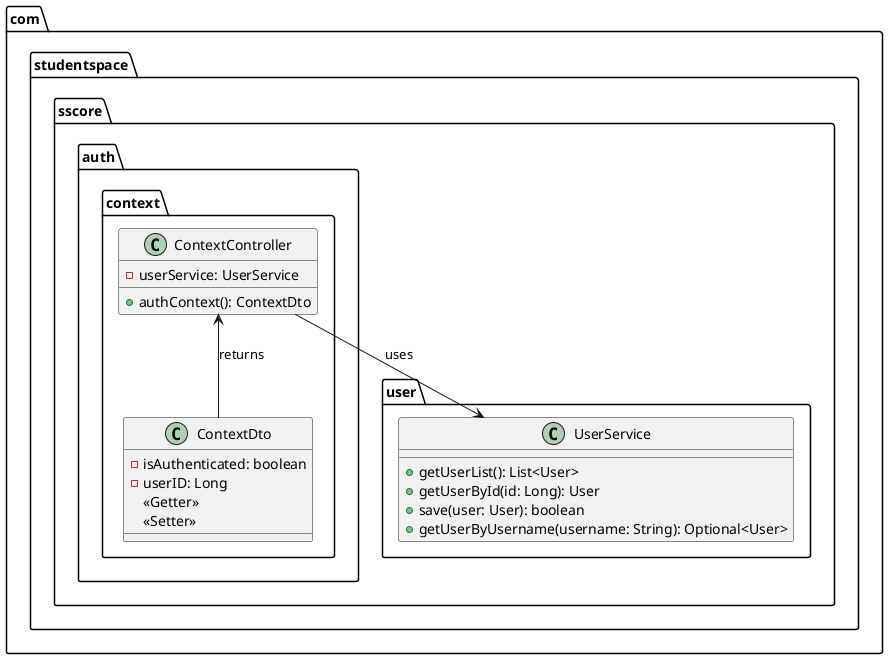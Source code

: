 @startuml

package "com.studentspace.sscore.auth.context" {
    class ContextController {
        - userService: UserService
        + authContext(): ContextDto
    }

    class ContextDto {
        - isAuthenticated: boolean
        - userID: Long
        <<Getter>>
        <<Setter>>
    }
}

package "com.studentspace.sscore.user" {
    class UserService {
        + getUserList(): List<User>
        + getUserById(id: Long): User
        + save(user: User): boolean
        + getUserByUsername(username: String): Optional<User>
    }
}

ContextController --> UserService : uses
ContextController <-- ContextDto : returns
@enduml
